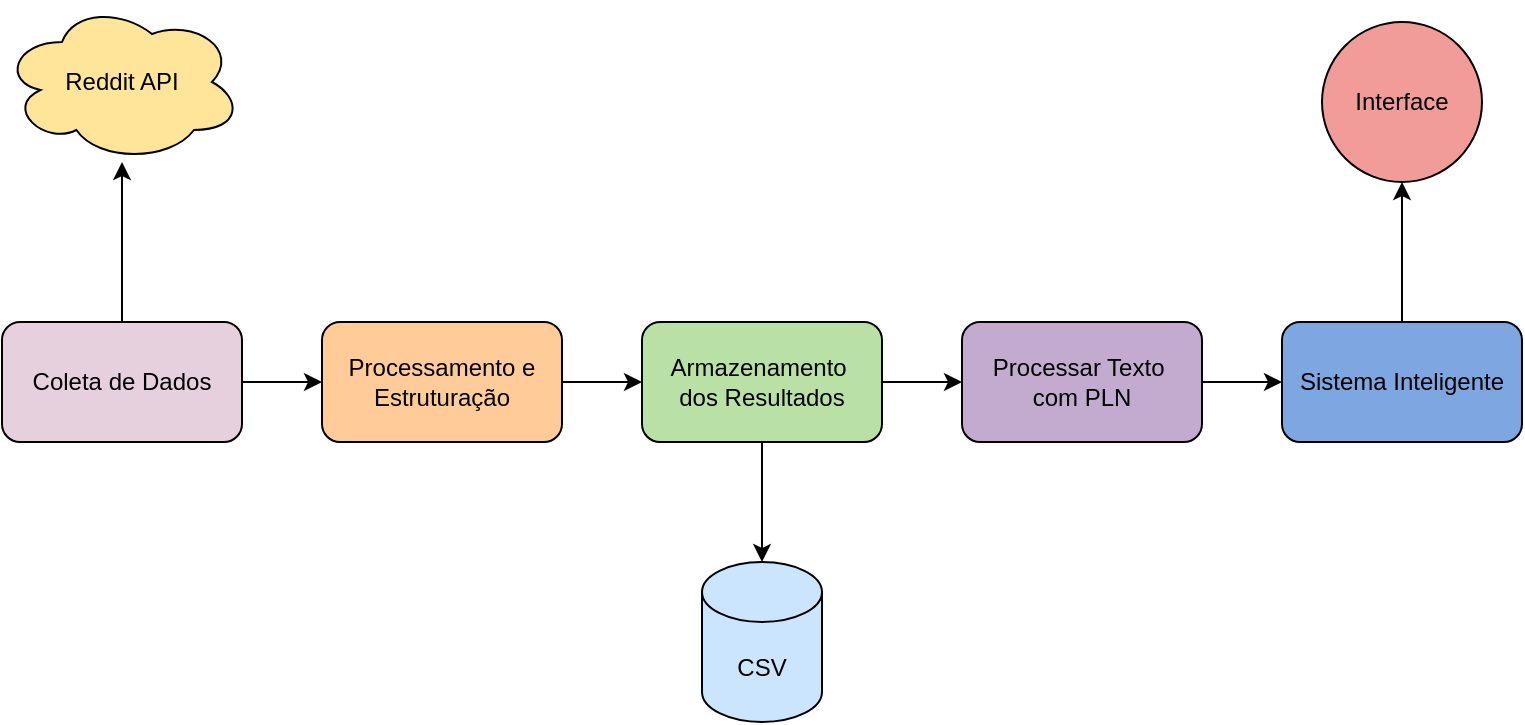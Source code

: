<mxfile version="26.1.0">
  <diagram name="Página-1" id="DKcr5GDBiTGc66r8nPiE">
    <mxGraphModel dx="1042" dy="565" grid="1" gridSize="10" guides="1" tooltips="1" connect="1" arrows="1" fold="1" page="1" pageScale="1" pageWidth="827" pageHeight="1169" math="0" shadow="0">
      <root>
        <mxCell id="0" />
        <mxCell id="1" parent="0" />
        <mxCell id="Y4lVgcnRKAwjeLmLpcDW-6" value="" style="edgeStyle=orthogonalEdgeStyle;rounded=0;orthogonalLoop=1;jettySize=auto;html=1;" edge="1" parent="1" source="Y4lVgcnRKAwjeLmLpcDW-1" target="Y4lVgcnRKAwjeLmLpcDW-2">
          <mxGeometry relative="1" as="geometry" />
        </mxCell>
        <mxCell id="Y4lVgcnRKAwjeLmLpcDW-12" value="" style="edgeStyle=orthogonalEdgeStyle;rounded=0;orthogonalLoop=1;jettySize=auto;html=1;" edge="1" parent="1" source="Y4lVgcnRKAwjeLmLpcDW-1" target="Y4lVgcnRKAwjeLmLpcDW-10">
          <mxGeometry relative="1" as="geometry" />
        </mxCell>
        <mxCell id="Y4lVgcnRKAwjeLmLpcDW-1" value="Coleta de Dados" style="rounded=1;whiteSpace=wrap;html=1;fillColor=#E6D0DE;strokeColor=light-dark(#000000,#FFFFFF);" vertex="1" parent="1">
          <mxGeometry x="40" y="160" width="120" height="60" as="geometry" />
        </mxCell>
        <mxCell id="Y4lVgcnRKAwjeLmLpcDW-7" value="" style="edgeStyle=orthogonalEdgeStyle;rounded=0;orthogonalLoop=1;jettySize=auto;html=1;" edge="1" parent="1" source="Y4lVgcnRKAwjeLmLpcDW-2" target="Y4lVgcnRKAwjeLmLpcDW-3">
          <mxGeometry relative="1" as="geometry" />
        </mxCell>
        <mxCell id="Y4lVgcnRKAwjeLmLpcDW-2" value="Processamento e Estruturação" style="rounded=1;whiteSpace=wrap;html=1;fillColor=light-dark(#FFCC99,var(--ge-dark-color, #121212));" vertex="1" parent="1">
          <mxGeometry x="200" y="160" width="120" height="60" as="geometry" />
        </mxCell>
        <mxCell id="Y4lVgcnRKAwjeLmLpcDW-8" value="" style="edgeStyle=orthogonalEdgeStyle;rounded=0;orthogonalLoop=1;jettySize=auto;html=1;" edge="1" parent="1" source="Y4lVgcnRKAwjeLmLpcDW-3" target="Y4lVgcnRKAwjeLmLpcDW-4">
          <mxGeometry relative="1" as="geometry" />
        </mxCell>
        <mxCell id="Y4lVgcnRKAwjeLmLpcDW-14" value="" style="edgeStyle=orthogonalEdgeStyle;rounded=0;orthogonalLoop=1;jettySize=auto;html=1;" edge="1" parent="1" source="Y4lVgcnRKAwjeLmLpcDW-3" target="Y4lVgcnRKAwjeLmLpcDW-13">
          <mxGeometry relative="1" as="geometry" />
        </mxCell>
        <mxCell id="Y4lVgcnRKAwjeLmLpcDW-3" value="Armazenamento&amp;nbsp;&lt;div&gt;dos Resultados&lt;/div&gt;" style="rounded=1;whiteSpace=wrap;html=1;fillColor=light-dark(#B9E0A5,var(--ge-dark-color, #121212));" vertex="1" parent="1">
          <mxGeometry x="360" y="160" width="120" height="60" as="geometry" />
        </mxCell>
        <mxCell id="Y4lVgcnRKAwjeLmLpcDW-9" value="" style="edgeStyle=orthogonalEdgeStyle;rounded=0;orthogonalLoop=1;jettySize=auto;html=1;" edge="1" parent="1" source="Y4lVgcnRKAwjeLmLpcDW-4" target="Y4lVgcnRKAwjeLmLpcDW-5">
          <mxGeometry relative="1" as="geometry" />
        </mxCell>
        <mxCell id="Y4lVgcnRKAwjeLmLpcDW-4" value="Processar Texto&amp;nbsp;&lt;div&gt;com PLN&lt;/div&gt;" style="rounded=1;whiteSpace=wrap;html=1;fillColor=light-dark(#C3ABD0,var(--ge-dark-color, #121212));" vertex="1" parent="1">
          <mxGeometry x="520" y="160" width="120" height="60" as="geometry" />
        </mxCell>
        <mxCell id="Y4lVgcnRKAwjeLmLpcDW-16" value="" style="edgeStyle=orthogonalEdgeStyle;rounded=0;orthogonalLoop=1;jettySize=auto;html=1;" edge="1" parent="1" source="Y4lVgcnRKAwjeLmLpcDW-5" target="Y4lVgcnRKAwjeLmLpcDW-15">
          <mxGeometry relative="1" as="geometry" />
        </mxCell>
        <mxCell id="Y4lVgcnRKAwjeLmLpcDW-5" value="Sistema Inteligente" style="rounded=1;whiteSpace=wrap;html=1;fillColor=light-dark(#7EA6E0,var(--ge-dark-color, #121212));" vertex="1" parent="1">
          <mxGeometry x="680" y="160" width="120" height="60" as="geometry" />
        </mxCell>
        <mxCell id="Y4lVgcnRKAwjeLmLpcDW-10" value="Reddit API" style="ellipse;shape=cloud;whiteSpace=wrap;html=1;fillColor=light-dark(#FFE599,var(--ge-dark-color, #121212));" vertex="1" parent="1">
          <mxGeometry x="40" width="120" height="80" as="geometry" />
        </mxCell>
        <mxCell id="Y4lVgcnRKAwjeLmLpcDW-13" value="CSV" style="shape=cylinder3;whiteSpace=wrap;html=1;boundedLbl=1;backgroundOutline=1;size=15;fillColor=light-dark(#CCE5FF,var(--ge-dark-color, #121212));" vertex="1" parent="1">
          <mxGeometry x="390" y="280" width="60" height="80" as="geometry" />
        </mxCell>
        <mxCell id="Y4lVgcnRKAwjeLmLpcDW-15" value="Interface" style="ellipse;whiteSpace=wrap;html=1;rounded=1;fillColor=light-dark(#F19C99,var(--ge-dark-color, #121212));" vertex="1" parent="1">
          <mxGeometry x="700" y="10" width="80" height="80" as="geometry" />
        </mxCell>
      </root>
    </mxGraphModel>
  </diagram>
</mxfile>
